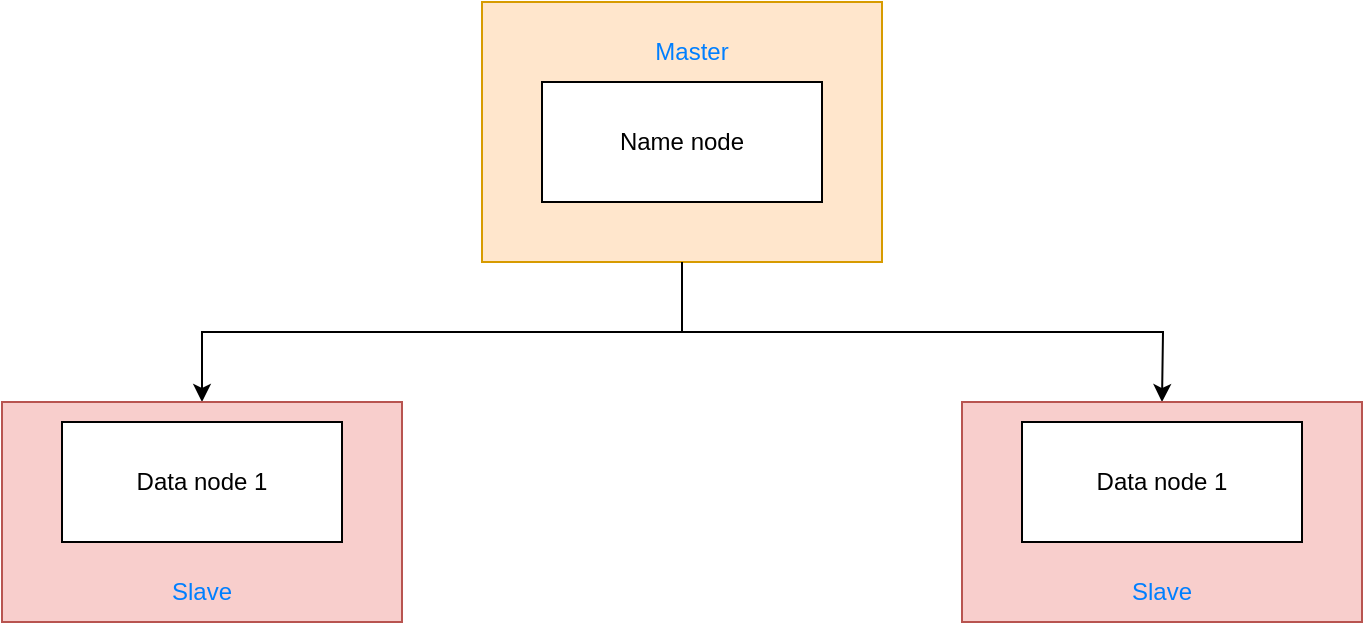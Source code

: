 <mxfile version="20.8.23" type="github"><diagram id="yFhTgLjL-dq6zD-HdHkg" name="Page-1"><mxGraphModel dx="1050" dy="581" grid="1" gridSize="10" guides="1" tooltips="1" connect="1" arrows="1" fold="1" page="1" pageScale="1" pageWidth="850" pageHeight="1100" math="0" shadow="0"><root><mxCell id="0"/><mxCell id="1" parent="0"/><mxCell id="lGEIJaAXRUyNCMLdhOS5-20" style="edgeStyle=orthogonalEdgeStyle;rounded=0;orthogonalLoop=1;jettySize=auto;html=1;exitX=0.5;exitY=1;exitDx=0;exitDy=0;entryX=0.5;entryY=0;entryDx=0;entryDy=0;" parent="1" source="lGEIJaAXRUyNCMLdhOS5-3" edge="1"><mxGeometry relative="1" as="geometry"><mxPoint x="660" y="280" as="targetPoint"/></mxGeometry></mxCell><mxCell id="lGEIJaAXRUyNCMLdhOS5-3" value="" style="rounded=0;whiteSpace=wrap;html=1;fillColor=#ffe6cc;strokeColor=#d79b00;" parent="1" vertex="1"><mxGeometry x="320" y="80" width="200" height="130" as="geometry"/></mxCell><mxCell id="lGEIJaAXRUyNCMLdhOS5-18" style="edgeStyle=orthogonalEdgeStyle;rounded=0;orthogonalLoop=1;jettySize=auto;html=1;exitX=0.5;exitY=1;exitDx=0;exitDy=0;entryX=0.5;entryY=0;entryDx=0;entryDy=0;" parent="1" source="lGEIJaAXRUyNCMLdhOS5-3" target="lGEIJaAXRUyNCMLdhOS5-12" edge="1"><mxGeometry relative="1" as="geometry"/></mxCell><mxCell id="lGEIJaAXRUyNCMLdhOS5-4" value="Name node" style="rounded=0;whiteSpace=wrap;html=1;" parent="1" vertex="1"><mxGeometry x="350" y="120" width="140" height="60" as="geometry"/></mxCell><mxCell id="lGEIJaAXRUyNCMLdhOS5-12" value="" style="rounded=0;whiteSpace=wrap;html=1;fillColor=#f8cecc;strokeColor=#b85450;" parent="1" vertex="1"><mxGeometry x="80" y="280" width="200" height="110" as="geometry"/></mxCell><mxCell id="lGEIJaAXRUyNCMLdhOS5-13" value="Data node 1" style="rounded=0;whiteSpace=wrap;html=1;" parent="1" vertex="1"><mxGeometry x="110" y="290" width="140" height="60" as="geometry"/></mxCell><mxCell id="9JDnfZZQFYclRvjPChz7-1" value="&lt;font color=&quot;#007fff&quot;&gt;Master&lt;/font&gt;" style="text;html=1;align=center;verticalAlign=middle;whiteSpace=wrap;rounded=0;strokeColor=none;" parent="1" vertex="1"><mxGeometry x="395" y="90" width="60" height="30" as="geometry"/></mxCell><mxCell id="9JDnfZZQFYclRvjPChz7-3" value="&lt;font color=&quot;#007fff&quot;&gt;Slave&lt;/font&gt;" style="text;html=1;align=center;verticalAlign=middle;whiteSpace=wrap;rounded=0;strokeColor=none;" parent="1" vertex="1"><mxGeometry x="150" y="360" width="60" height="30" as="geometry"/></mxCell><mxCell id="nA9Iy6nhnanEA_thInSe-4" value="" style="rounded=0;whiteSpace=wrap;html=1;fillColor=#f8cecc;strokeColor=#b85450;" vertex="1" parent="1"><mxGeometry x="560" y="280" width="200" height="110" as="geometry"/></mxCell><mxCell id="nA9Iy6nhnanEA_thInSe-5" value="Data node 1" style="rounded=0;whiteSpace=wrap;html=1;" vertex="1" parent="1"><mxGeometry x="590" y="290" width="140" height="60" as="geometry"/></mxCell><mxCell id="nA9Iy6nhnanEA_thInSe-6" value="&lt;font color=&quot;#007fff&quot;&gt;Slave&lt;/font&gt;" style="text;html=1;align=center;verticalAlign=middle;whiteSpace=wrap;rounded=0;strokeColor=none;" vertex="1" parent="1"><mxGeometry x="630" y="360" width="60" height="30" as="geometry"/></mxCell></root></mxGraphModel></diagram></mxfile>